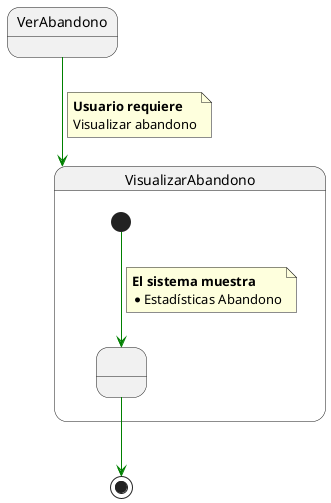@startuml VerAbandono

State VerAbandono

State VisualizarAbandono{ 

  State state1 as " "

  [*] -[#green]-> state1

  note on link 
    <b>El sistema muestra
    * Estadísticas Abandono
  end note
 

} 

VerAbandono-[#green]-> VisualizarAbandono

note on link
 <b>Usuario requiere
 Visualizar abandono
end note

state1 -[#green]-> [*] 


@enduml
